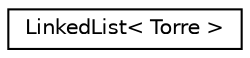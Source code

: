 digraph "Graphical Class Hierarchy"
{
  edge [fontname="Helvetica",fontsize="10",labelfontname="Helvetica",labelfontsize="10"];
  node [fontname="Helvetica",fontsize="10",shape=record];
  rankdir="LR";
  Node0 [label="LinkedList\< Torre \>",height=0.2,width=0.4,color="black", fillcolor="white", style="filled",URL="$classLinkedList.html"];
}
